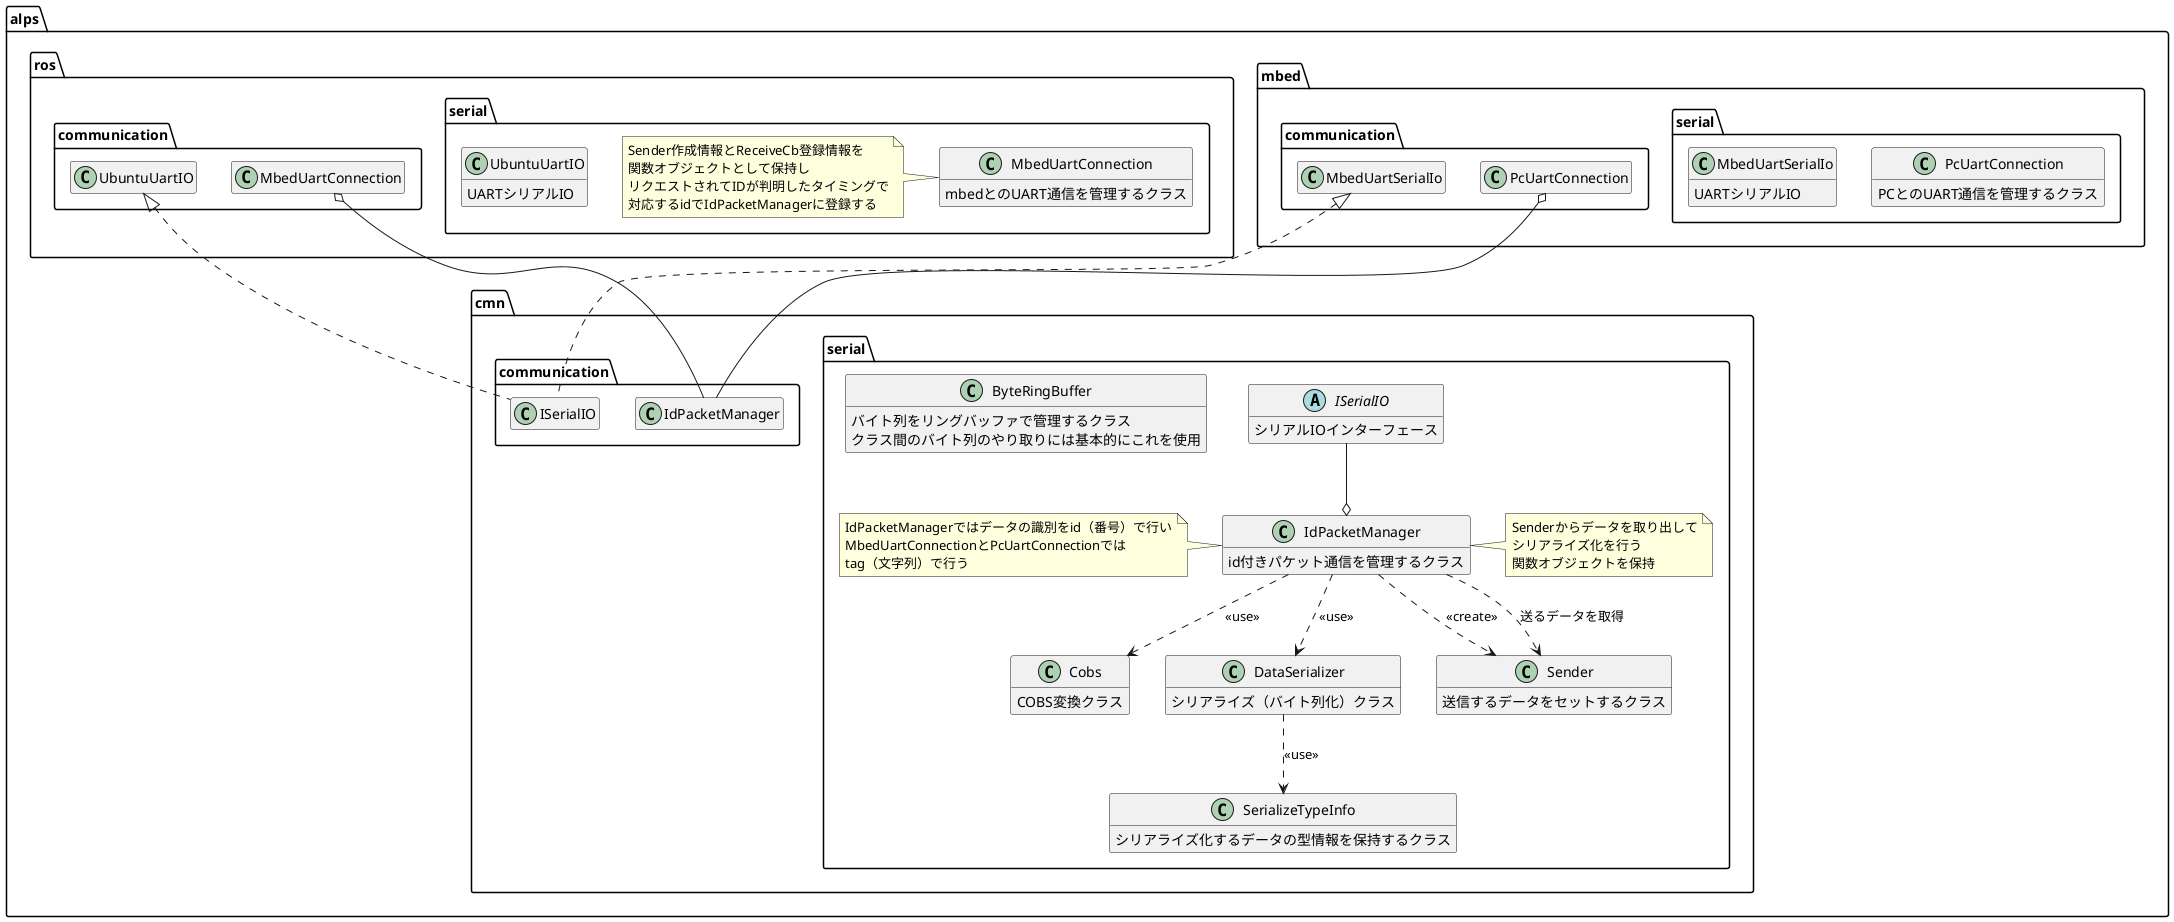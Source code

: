 @startuml UartSerial
' !include https://raw.githubusercontent.com/patrik-csak/one-dark-plantuml-theme/v1.0.1/theme.puml


hide empty members

' クラス図
set namespaceSeparator ::
namespace alps{
    namespace cmn::serial{
        class Cobs{
            COBS変換クラス
        }
        class DataSerializer{
            シリアライズ（バイト列化）クラス
        }
        abstract class ISerialIO{
            シリアルIOインターフェース
        }
        
        class IdPacketManager{
            id付きパケット通信を管理するクラス
        }

        note left of IdPacketManager
        IdPacketManagerではデータの識別をid（番号）で行い
        MbedUartConnectionとPcUartConnectionでは
        tag（文字列）で行う
        end note

        note right of IdPacketManager
        Senderからデータを取り出して
        シリアライズ化を行う
        関数オブジェクトを保持
        end note

        class Sender{
            送信するデータをセットするクラス
        }
        class SerializeTypeInfo{
            シリアライズ化するデータの型情報を保持するクラス
        }

        class ByteRingBuffer{
            バイト列をリングバッファで管理するクラス
            クラス間のバイト列のやり取りには基本的にこれを使用
        }


        IdPacketManager ..> Sender : <<create>>
        IdPacketManager ..> Sender : 送るデータを取得
        IdPacketManager ..> DataSerializer : <<use>>
        IdPacketManager ..> Cobs : <<use>>
        ISerialIO --o IdPacketManager

        DataSerializer ..> SerializeTypeInfo : <<use>>
    }

    namespace mbed::serial{
        class PcUartConnection{
            PCとのUART通信を管理するクラス
        }
        class MbedUartSerialIo{
            UARTシリアルIO
        }
    }

    namespace ros::serial{
        class MbedUartConnection {
            mbedとのUART通信を管理するクラス
        }

        note left of MbedUartConnection 
        Sender作成情報とReceiveCb登録情報を
        関数オブジェクトとして保持し
        リクエストされてIDが判明したタイミングで
        対応するidでIdPacketManagerに登録する
        end note

        class UbuntuUartIO{
            UARTシリアルIO
        }
    }
    ros::communication::UbuntuUartIO <|.. cmn::communication::ISerialIO
    mbed::communication::MbedUartSerialIo <|.. cmn::communication::ISerialIO
    
    ros::communication::MbedUartConnection  o-- cmn::communication::IdPacketManager
    mbed::communication::PcUartConnection o-- cmn::communication::IdPacketManager
}

@enduml